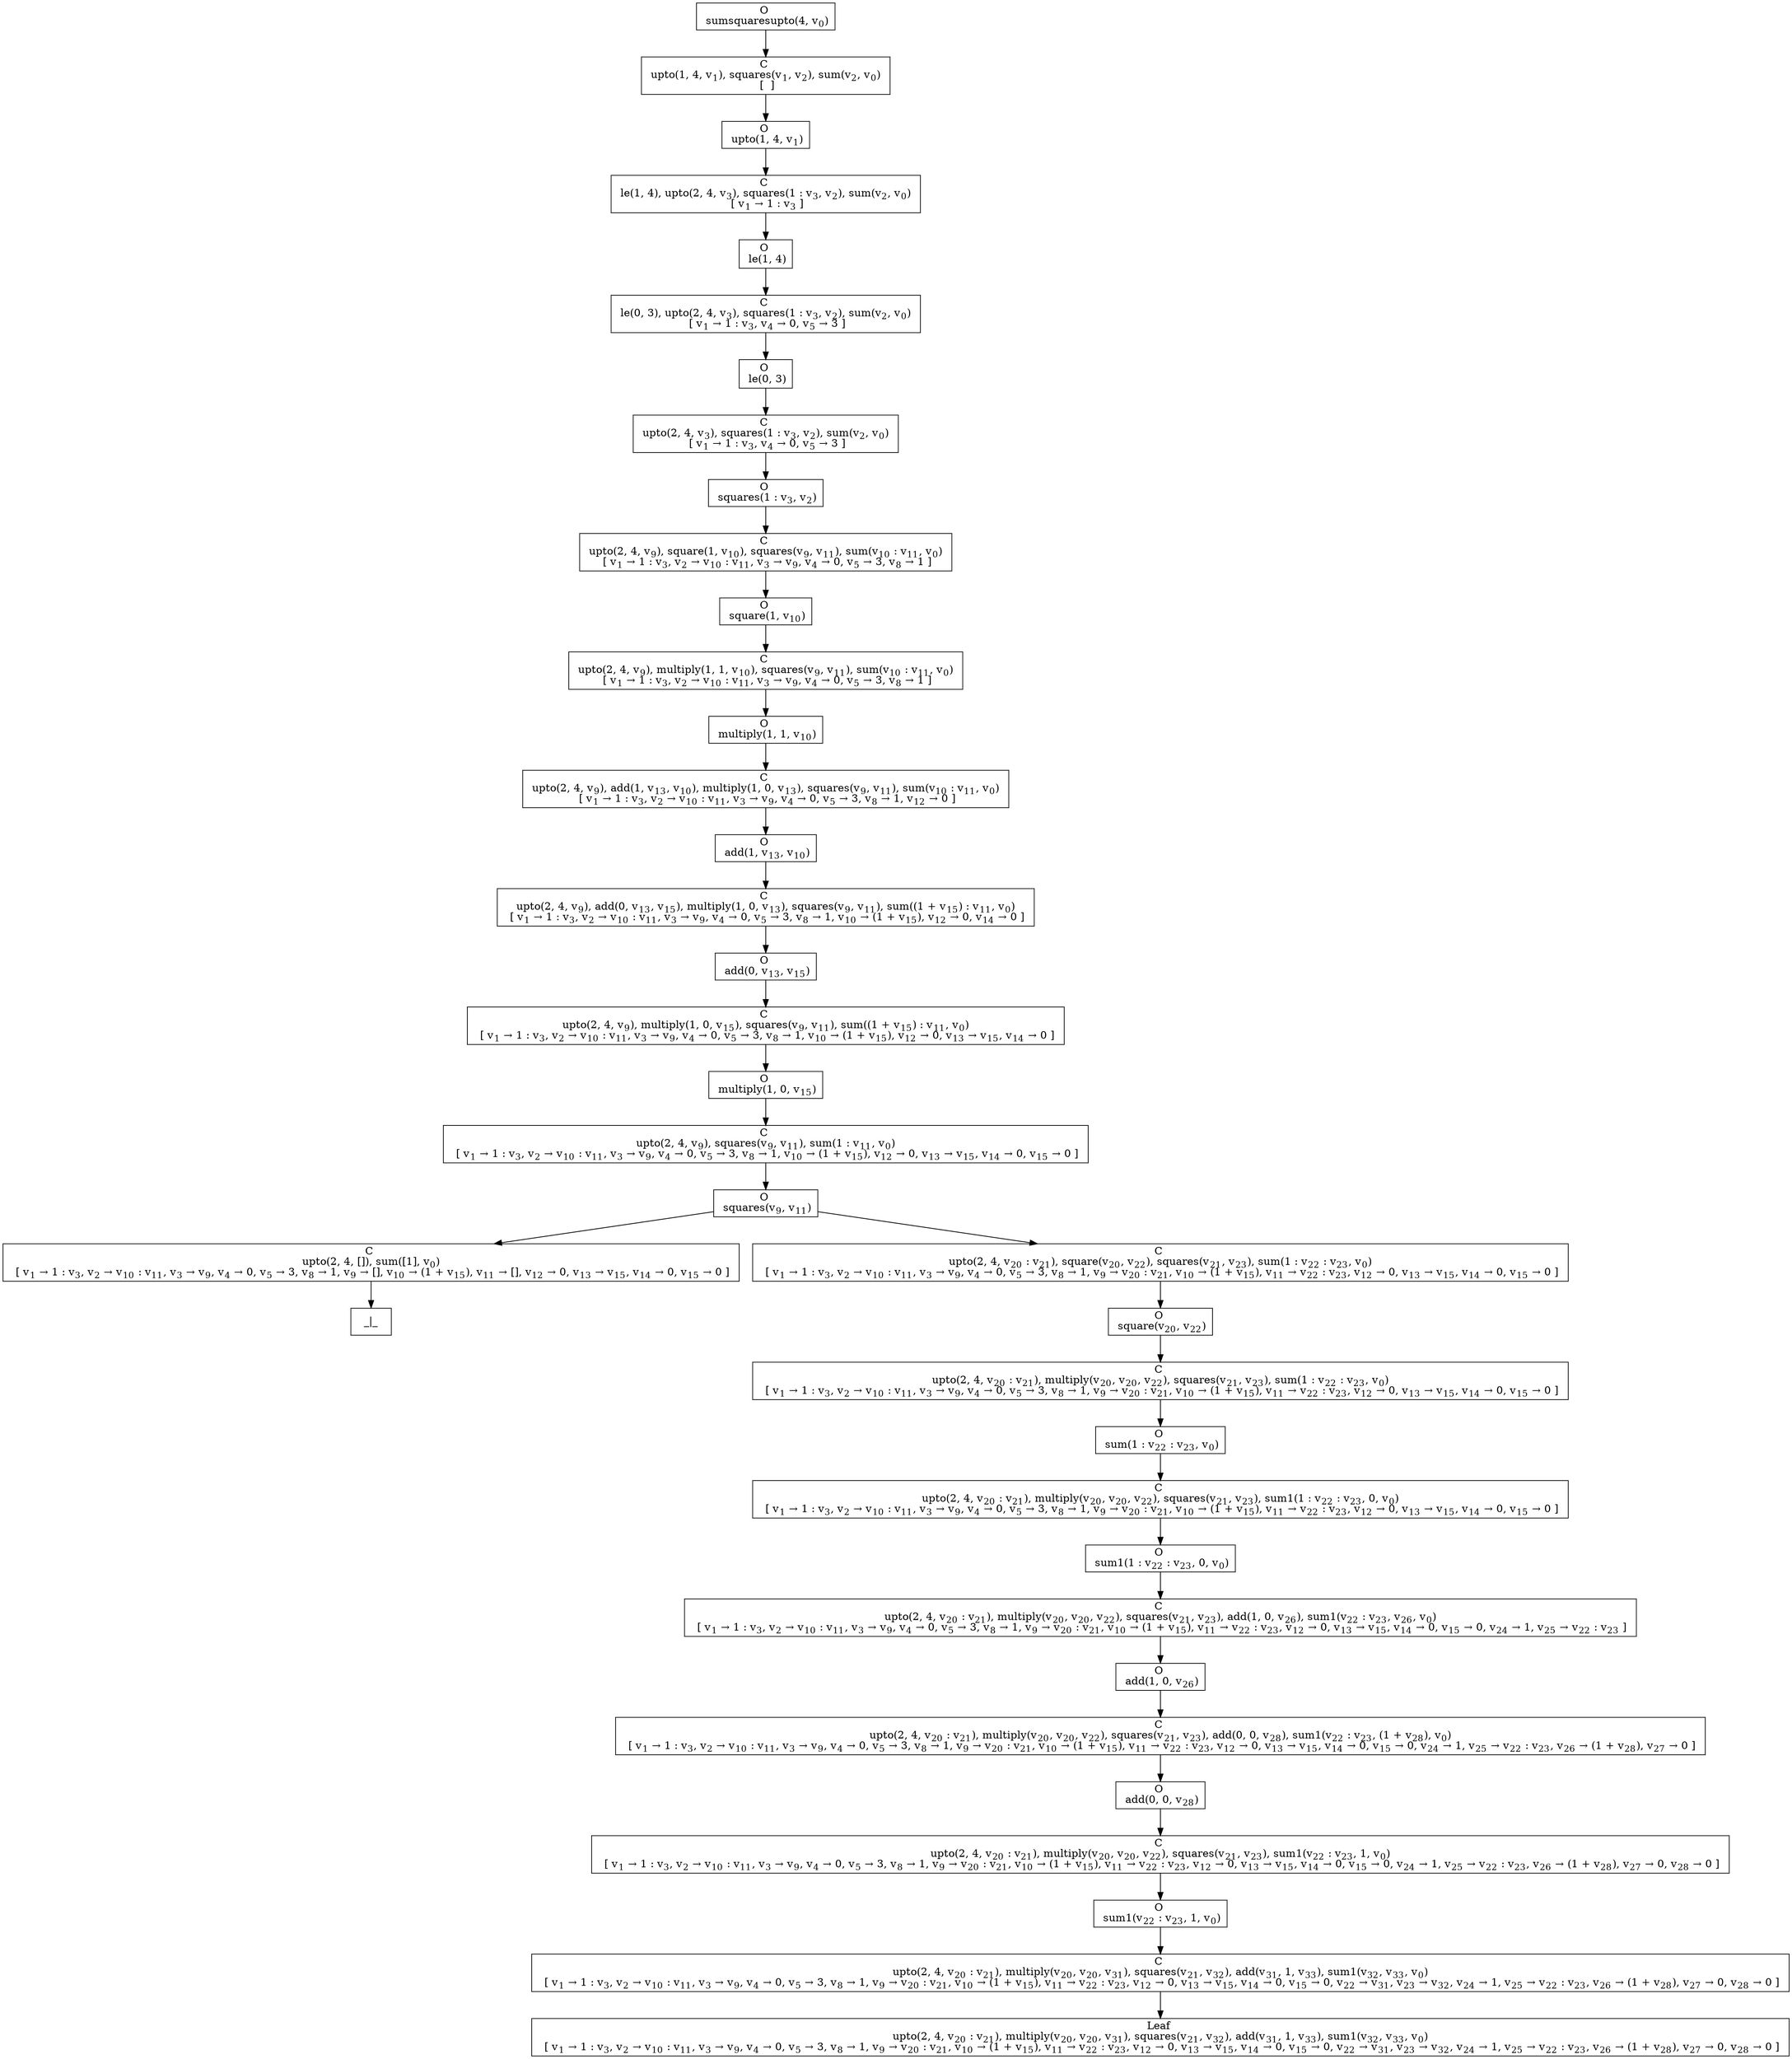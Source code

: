 digraph {
    graph [rankdir=TB
          ,bgcolor=transparent];
    node [shape=box
         ,fillcolor=white
         ,style=filled];
    0 [label=<O <BR/> sumsquaresupto(4, v<SUB>0</SUB>)>];
    1 [label=<C <BR/> upto(1, 4, v<SUB>1</SUB>), squares(v<SUB>1</SUB>, v<SUB>2</SUB>), sum(v<SUB>2</SUB>, v<SUB>0</SUB>) <BR/>  [  ] >];
    2 [label=<O <BR/> upto(1, 4, v<SUB>1</SUB>)>];
    3 [label=<C <BR/> le(1, 4), upto(2, 4, v<SUB>3</SUB>), squares(1 : v<SUB>3</SUB>, v<SUB>2</SUB>), sum(v<SUB>2</SUB>, v<SUB>0</SUB>) <BR/>  [ v<SUB>1</SUB> &rarr; 1 : v<SUB>3</SUB> ] >];
    4 [label=<O <BR/> le(1, 4)>];
    5 [label=<C <BR/> le(0, 3), upto(2, 4, v<SUB>3</SUB>), squares(1 : v<SUB>3</SUB>, v<SUB>2</SUB>), sum(v<SUB>2</SUB>, v<SUB>0</SUB>) <BR/>  [ v<SUB>1</SUB> &rarr; 1 : v<SUB>3</SUB>, v<SUB>4</SUB> &rarr; 0, v<SUB>5</SUB> &rarr; 3 ] >];
    6 [label=<O <BR/> le(0, 3)>];
    7 [label=<C <BR/> upto(2, 4, v<SUB>3</SUB>), squares(1 : v<SUB>3</SUB>, v<SUB>2</SUB>), sum(v<SUB>2</SUB>, v<SUB>0</SUB>) <BR/>  [ v<SUB>1</SUB> &rarr; 1 : v<SUB>3</SUB>, v<SUB>4</SUB> &rarr; 0, v<SUB>5</SUB> &rarr; 3 ] >];
    8 [label=<O <BR/> squares(1 : v<SUB>3</SUB>, v<SUB>2</SUB>)>];
    9 [label=<C <BR/> upto(2, 4, v<SUB>9</SUB>), square(1, v<SUB>10</SUB>), squares(v<SUB>9</SUB>, v<SUB>11</SUB>), sum(v<SUB>10</SUB> : v<SUB>11</SUB>, v<SUB>0</SUB>) <BR/>  [ v<SUB>1</SUB> &rarr; 1 : v<SUB>3</SUB>, v<SUB>2</SUB> &rarr; v<SUB>10</SUB> : v<SUB>11</SUB>, v<SUB>3</SUB> &rarr; v<SUB>9</SUB>, v<SUB>4</SUB> &rarr; 0, v<SUB>5</SUB> &rarr; 3, v<SUB>8</SUB> &rarr; 1 ] >];
    10 [label=<O <BR/> square(1, v<SUB>10</SUB>)>];
    11 [label=<C <BR/> upto(2, 4, v<SUB>9</SUB>), multiply(1, 1, v<SUB>10</SUB>), squares(v<SUB>9</SUB>, v<SUB>11</SUB>), sum(v<SUB>10</SUB> : v<SUB>11</SUB>, v<SUB>0</SUB>) <BR/>  [ v<SUB>1</SUB> &rarr; 1 : v<SUB>3</SUB>, v<SUB>2</SUB> &rarr; v<SUB>10</SUB> : v<SUB>11</SUB>, v<SUB>3</SUB> &rarr; v<SUB>9</SUB>, v<SUB>4</SUB> &rarr; 0, v<SUB>5</SUB> &rarr; 3, v<SUB>8</SUB> &rarr; 1 ] >];
    12 [label=<O <BR/> multiply(1, 1, v<SUB>10</SUB>)>];
    13 [label=<C <BR/> upto(2, 4, v<SUB>9</SUB>), add(1, v<SUB>13</SUB>, v<SUB>10</SUB>), multiply(1, 0, v<SUB>13</SUB>), squares(v<SUB>9</SUB>, v<SUB>11</SUB>), sum(v<SUB>10</SUB> : v<SUB>11</SUB>, v<SUB>0</SUB>) <BR/>  [ v<SUB>1</SUB> &rarr; 1 : v<SUB>3</SUB>, v<SUB>2</SUB> &rarr; v<SUB>10</SUB> : v<SUB>11</SUB>, v<SUB>3</SUB> &rarr; v<SUB>9</SUB>, v<SUB>4</SUB> &rarr; 0, v<SUB>5</SUB> &rarr; 3, v<SUB>8</SUB> &rarr; 1, v<SUB>12</SUB> &rarr; 0 ] >];
    14 [label=<O <BR/> add(1, v<SUB>13</SUB>, v<SUB>10</SUB>)>];
    15 [label=<C <BR/> upto(2, 4, v<SUB>9</SUB>), add(0, v<SUB>13</SUB>, v<SUB>15</SUB>), multiply(1, 0, v<SUB>13</SUB>), squares(v<SUB>9</SUB>, v<SUB>11</SUB>), sum((1 + v<SUB>15</SUB>) : v<SUB>11</SUB>, v<SUB>0</SUB>) <BR/>  [ v<SUB>1</SUB> &rarr; 1 : v<SUB>3</SUB>, v<SUB>2</SUB> &rarr; v<SUB>10</SUB> : v<SUB>11</SUB>, v<SUB>3</SUB> &rarr; v<SUB>9</SUB>, v<SUB>4</SUB> &rarr; 0, v<SUB>5</SUB> &rarr; 3, v<SUB>8</SUB> &rarr; 1, v<SUB>10</SUB> &rarr; (1 + v<SUB>15</SUB>), v<SUB>12</SUB> &rarr; 0, v<SUB>14</SUB> &rarr; 0 ] >];
    16 [label=<O <BR/> add(0, v<SUB>13</SUB>, v<SUB>15</SUB>)>];
    17 [label=<C <BR/> upto(2, 4, v<SUB>9</SUB>), multiply(1, 0, v<SUB>15</SUB>), squares(v<SUB>9</SUB>, v<SUB>11</SUB>), sum((1 + v<SUB>15</SUB>) : v<SUB>11</SUB>, v<SUB>0</SUB>) <BR/>  [ v<SUB>1</SUB> &rarr; 1 : v<SUB>3</SUB>, v<SUB>2</SUB> &rarr; v<SUB>10</SUB> : v<SUB>11</SUB>, v<SUB>3</SUB> &rarr; v<SUB>9</SUB>, v<SUB>4</SUB> &rarr; 0, v<SUB>5</SUB> &rarr; 3, v<SUB>8</SUB> &rarr; 1, v<SUB>10</SUB> &rarr; (1 + v<SUB>15</SUB>), v<SUB>12</SUB> &rarr; 0, v<SUB>13</SUB> &rarr; v<SUB>15</SUB>, v<SUB>14</SUB> &rarr; 0 ] >];
    18 [label=<O <BR/> multiply(1, 0, v<SUB>15</SUB>)>];
    19 [label=<C <BR/> upto(2, 4, v<SUB>9</SUB>), squares(v<SUB>9</SUB>, v<SUB>11</SUB>), sum(1 : v<SUB>11</SUB>, v<SUB>0</SUB>) <BR/>  [ v<SUB>1</SUB> &rarr; 1 : v<SUB>3</SUB>, v<SUB>2</SUB> &rarr; v<SUB>10</SUB> : v<SUB>11</SUB>, v<SUB>3</SUB> &rarr; v<SUB>9</SUB>, v<SUB>4</SUB> &rarr; 0, v<SUB>5</SUB> &rarr; 3, v<SUB>8</SUB> &rarr; 1, v<SUB>10</SUB> &rarr; (1 + v<SUB>15</SUB>), v<SUB>12</SUB> &rarr; 0, v<SUB>13</SUB> &rarr; v<SUB>15</SUB>, v<SUB>14</SUB> &rarr; 0, v<SUB>15</SUB> &rarr; 0 ] >];
    20 [label=<O <BR/> squares(v<SUB>9</SUB>, v<SUB>11</SUB>)>];
    21 [label=<C <BR/> upto(2, 4, []), sum([1], v<SUB>0</SUB>) <BR/>  [ v<SUB>1</SUB> &rarr; 1 : v<SUB>3</SUB>, v<SUB>2</SUB> &rarr; v<SUB>10</SUB> : v<SUB>11</SUB>, v<SUB>3</SUB> &rarr; v<SUB>9</SUB>, v<SUB>4</SUB> &rarr; 0, v<SUB>5</SUB> &rarr; 3, v<SUB>8</SUB> &rarr; 1, v<SUB>9</SUB> &rarr; [], v<SUB>10</SUB> &rarr; (1 + v<SUB>15</SUB>), v<SUB>11</SUB> &rarr; [], v<SUB>12</SUB> &rarr; 0, v<SUB>13</SUB> &rarr; v<SUB>15</SUB>, v<SUB>14</SUB> &rarr; 0, v<SUB>15</SUB> &rarr; 0 ] >];
    22 [label=<C <BR/> upto(2, 4, v<SUB>20</SUB> : v<SUB>21</SUB>), square(v<SUB>20</SUB>, v<SUB>22</SUB>), squares(v<SUB>21</SUB>, v<SUB>23</SUB>), sum(1 : v<SUB>22</SUB> : v<SUB>23</SUB>, v<SUB>0</SUB>) <BR/>  [ v<SUB>1</SUB> &rarr; 1 : v<SUB>3</SUB>, v<SUB>2</SUB> &rarr; v<SUB>10</SUB> : v<SUB>11</SUB>, v<SUB>3</SUB> &rarr; v<SUB>9</SUB>, v<SUB>4</SUB> &rarr; 0, v<SUB>5</SUB> &rarr; 3, v<SUB>8</SUB> &rarr; 1, v<SUB>9</SUB> &rarr; v<SUB>20</SUB> : v<SUB>21</SUB>, v<SUB>10</SUB> &rarr; (1 + v<SUB>15</SUB>), v<SUB>11</SUB> &rarr; v<SUB>22</SUB> : v<SUB>23</SUB>, v<SUB>12</SUB> &rarr; 0, v<SUB>13</SUB> &rarr; v<SUB>15</SUB>, v<SUB>14</SUB> &rarr; 0, v<SUB>15</SUB> &rarr; 0 ] >];
    23 [label=<_|_>];
    24 [label=<O <BR/> square(v<SUB>20</SUB>, v<SUB>22</SUB>)>];
    25 [label=<C <BR/> upto(2, 4, v<SUB>20</SUB> : v<SUB>21</SUB>), multiply(v<SUB>20</SUB>, v<SUB>20</SUB>, v<SUB>22</SUB>), squares(v<SUB>21</SUB>, v<SUB>23</SUB>), sum(1 : v<SUB>22</SUB> : v<SUB>23</SUB>, v<SUB>0</SUB>) <BR/>  [ v<SUB>1</SUB> &rarr; 1 : v<SUB>3</SUB>, v<SUB>2</SUB> &rarr; v<SUB>10</SUB> : v<SUB>11</SUB>, v<SUB>3</SUB> &rarr; v<SUB>9</SUB>, v<SUB>4</SUB> &rarr; 0, v<SUB>5</SUB> &rarr; 3, v<SUB>8</SUB> &rarr; 1, v<SUB>9</SUB> &rarr; v<SUB>20</SUB> : v<SUB>21</SUB>, v<SUB>10</SUB> &rarr; (1 + v<SUB>15</SUB>), v<SUB>11</SUB> &rarr; v<SUB>22</SUB> : v<SUB>23</SUB>, v<SUB>12</SUB> &rarr; 0, v<SUB>13</SUB> &rarr; v<SUB>15</SUB>, v<SUB>14</SUB> &rarr; 0, v<SUB>15</SUB> &rarr; 0 ] >];
    26 [label=<O <BR/> sum(1 : v<SUB>22</SUB> : v<SUB>23</SUB>, v<SUB>0</SUB>)>];
    27 [label=<C <BR/> upto(2, 4, v<SUB>20</SUB> : v<SUB>21</SUB>), multiply(v<SUB>20</SUB>, v<SUB>20</SUB>, v<SUB>22</SUB>), squares(v<SUB>21</SUB>, v<SUB>23</SUB>), sum1(1 : v<SUB>22</SUB> : v<SUB>23</SUB>, 0, v<SUB>0</SUB>) <BR/>  [ v<SUB>1</SUB> &rarr; 1 : v<SUB>3</SUB>, v<SUB>2</SUB> &rarr; v<SUB>10</SUB> : v<SUB>11</SUB>, v<SUB>3</SUB> &rarr; v<SUB>9</SUB>, v<SUB>4</SUB> &rarr; 0, v<SUB>5</SUB> &rarr; 3, v<SUB>8</SUB> &rarr; 1, v<SUB>9</SUB> &rarr; v<SUB>20</SUB> : v<SUB>21</SUB>, v<SUB>10</SUB> &rarr; (1 + v<SUB>15</SUB>), v<SUB>11</SUB> &rarr; v<SUB>22</SUB> : v<SUB>23</SUB>, v<SUB>12</SUB> &rarr; 0, v<SUB>13</SUB> &rarr; v<SUB>15</SUB>, v<SUB>14</SUB> &rarr; 0, v<SUB>15</SUB> &rarr; 0 ] >];
    28 [label=<O <BR/> sum1(1 : v<SUB>22</SUB> : v<SUB>23</SUB>, 0, v<SUB>0</SUB>)>];
    29 [label=<C <BR/> upto(2, 4, v<SUB>20</SUB> : v<SUB>21</SUB>), multiply(v<SUB>20</SUB>, v<SUB>20</SUB>, v<SUB>22</SUB>), squares(v<SUB>21</SUB>, v<SUB>23</SUB>), add(1, 0, v<SUB>26</SUB>), sum1(v<SUB>22</SUB> : v<SUB>23</SUB>, v<SUB>26</SUB>, v<SUB>0</SUB>) <BR/>  [ v<SUB>1</SUB> &rarr; 1 : v<SUB>3</SUB>, v<SUB>2</SUB> &rarr; v<SUB>10</SUB> : v<SUB>11</SUB>, v<SUB>3</SUB> &rarr; v<SUB>9</SUB>, v<SUB>4</SUB> &rarr; 0, v<SUB>5</SUB> &rarr; 3, v<SUB>8</SUB> &rarr; 1, v<SUB>9</SUB> &rarr; v<SUB>20</SUB> : v<SUB>21</SUB>, v<SUB>10</SUB> &rarr; (1 + v<SUB>15</SUB>), v<SUB>11</SUB> &rarr; v<SUB>22</SUB> : v<SUB>23</SUB>, v<SUB>12</SUB> &rarr; 0, v<SUB>13</SUB> &rarr; v<SUB>15</SUB>, v<SUB>14</SUB> &rarr; 0, v<SUB>15</SUB> &rarr; 0, v<SUB>24</SUB> &rarr; 1, v<SUB>25</SUB> &rarr; v<SUB>22</SUB> : v<SUB>23</SUB> ] >];
    30 [label=<O <BR/> add(1, 0, v<SUB>26</SUB>)>];
    31 [label=<C <BR/> upto(2, 4, v<SUB>20</SUB> : v<SUB>21</SUB>), multiply(v<SUB>20</SUB>, v<SUB>20</SUB>, v<SUB>22</SUB>), squares(v<SUB>21</SUB>, v<SUB>23</SUB>), add(0, 0, v<SUB>28</SUB>), sum1(v<SUB>22</SUB> : v<SUB>23</SUB>, (1 + v<SUB>28</SUB>), v<SUB>0</SUB>) <BR/>  [ v<SUB>1</SUB> &rarr; 1 : v<SUB>3</SUB>, v<SUB>2</SUB> &rarr; v<SUB>10</SUB> : v<SUB>11</SUB>, v<SUB>3</SUB> &rarr; v<SUB>9</SUB>, v<SUB>4</SUB> &rarr; 0, v<SUB>5</SUB> &rarr; 3, v<SUB>8</SUB> &rarr; 1, v<SUB>9</SUB> &rarr; v<SUB>20</SUB> : v<SUB>21</SUB>, v<SUB>10</SUB> &rarr; (1 + v<SUB>15</SUB>), v<SUB>11</SUB> &rarr; v<SUB>22</SUB> : v<SUB>23</SUB>, v<SUB>12</SUB> &rarr; 0, v<SUB>13</SUB> &rarr; v<SUB>15</SUB>, v<SUB>14</SUB> &rarr; 0, v<SUB>15</SUB> &rarr; 0, v<SUB>24</SUB> &rarr; 1, v<SUB>25</SUB> &rarr; v<SUB>22</SUB> : v<SUB>23</SUB>, v<SUB>26</SUB> &rarr; (1 + v<SUB>28</SUB>), v<SUB>27</SUB> &rarr; 0 ] >];
    32 [label=<O <BR/> add(0, 0, v<SUB>28</SUB>)>];
    33 [label=<C <BR/> upto(2, 4, v<SUB>20</SUB> : v<SUB>21</SUB>), multiply(v<SUB>20</SUB>, v<SUB>20</SUB>, v<SUB>22</SUB>), squares(v<SUB>21</SUB>, v<SUB>23</SUB>), sum1(v<SUB>22</SUB> : v<SUB>23</SUB>, 1, v<SUB>0</SUB>) <BR/>  [ v<SUB>1</SUB> &rarr; 1 : v<SUB>3</SUB>, v<SUB>2</SUB> &rarr; v<SUB>10</SUB> : v<SUB>11</SUB>, v<SUB>3</SUB> &rarr; v<SUB>9</SUB>, v<SUB>4</SUB> &rarr; 0, v<SUB>5</SUB> &rarr; 3, v<SUB>8</SUB> &rarr; 1, v<SUB>9</SUB> &rarr; v<SUB>20</SUB> : v<SUB>21</SUB>, v<SUB>10</SUB> &rarr; (1 + v<SUB>15</SUB>), v<SUB>11</SUB> &rarr; v<SUB>22</SUB> : v<SUB>23</SUB>, v<SUB>12</SUB> &rarr; 0, v<SUB>13</SUB> &rarr; v<SUB>15</SUB>, v<SUB>14</SUB> &rarr; 0, v<SUB>15</SUB> &rarr; 0, v<SUB>24</SUB> &rarr; 1, v<SUB>25</SUB> &rarr; v<SUB>22</SUB> : v<SUB>23</SUB>, v<SUB>26</SUB> &rarr; (1 + v<SUB>28</SUB>), v<SUB>27</SUB> &rarr; 0, v<SUB>28</SUB> &rarr; 0 ] >];
    34 [label=<O <BR/> sum1(v<SUB>22</SUB> : v<SUB>23</SUB>, 1, v<SUB>0</SUB>)>];
    35 [label=<C <BR/> upto(2, 4, v<SUB>20</SUB> : v<SUB>21</SUB>), multiply(v<SUB>20</SUB>, v<SUB>20</SUB>, v<SUB>31</SUB>), squares(v<SUB>21</SUB>, v<SUB>32</SUB>), add(v<SUB>31</SUB>, 1, v<SUB>33</SUB>), sum1(v<SUB>32</SUB>, v<SUB>33</SUB>, v<SUB>0</SUB>) <BR/>  [ v<SUB>1</SUB> &rarr; 1 : v<SUB>3</SUB>, v<SUB>2</SUB> &rarr; v<SUB>10</SUB> : v<SUB>11</SUB>, v<SUB>3</SUB> &rarr; v<SUB>9</SUB>, v<SUB>4</SUB> &rarr; 0, v<SUB>5</SUB> &rarr; 3, v<SUB>8</SUB> &rarr; 1, v<SUB>9</SUB> &rarr; v<SUB>20</SUB> : v<SUB>21</SUB>, v<SUB>10</SUB> &rarr; (1 + v<SUB>15</SUB>), v<SUB>11</SUB> &rarr; v<SUB>22</SUB> : v<SUB>23</SUB>, v<SUB>12</SUB> &rarr; 0, v<SUB>13</SUB> &rarr; v<SUB>15</SUB>, v<SUB>14</SUB> &rarr; 0, v<SUB>15</SUB> &rarr; 0, v<SUB>22</SUB> &rarr; v<SUB>31</SUB>, v<SUB>23</SUB> &rarr; v<SUB>32</SUB>, v<SUB>24</SUB> &rarr; 1, v<SUB>25</SUB> &rarr; v<SUB>22</SUB> : v<SUB>23</SUB>, v<SUB>26</SUB> &rarr; (1 + v<SUB>28</SUB>), v<SUB>27</SUB> &rarr; 0, v<SUB>28</SUB> &rarr; 0 ] >];
    36 [label=<Leaf <BR/> upto(2, 4, v<SUB>20</SUB> : v<SUB>21</SUB>), multiply(v<SUB>20</SUB>, v<SUB>20</SUB>, v<SUB>31</SUB>), squares(v<SUB>21</SUB>, v<SUB>32</SUB>), add(v<SUB>31</SUB>, 1, v<SUB>33</SUB>), sum1(v<SUB>32</SUB>, v<SUB>33</SUB>, v<SUB>0</SUB>) <BR/>  [ v<SUB>1</SUB> &rarr; 1 : v<SUB>3</SUB>, v<SUB>2</SUB> &rarr; v<SUB>10</SUB> : v<SUB>11</SUB>, v<SUB>3</SUB> &rarr; v<SUB>9</SUB>, v<SUB>4</SUB> &rarr; 0, v<SUB>5</SUB> &rarr; 3, v<SUB>8</SUB> &rarr; 1, v<SUB>9</SUB> &rarr; v<SUB>20</SUB> : v<SUB>21</SUB>, v<SUB>10</SUB> &rarr; (1 + v<SUB>15</SUB>), v<SUB>11</SUB> &rarr; v<SUB>22</SUB> : v<SUB>23</SUB>, v<SUB>12</SUB> &rarr; 0, v<SUB>13</SUB> &rarr; v<SUB>15</SUB>, v<SUB>14</SUB> &rarr; 0, v<SUB>15</SUB> &rarr; 0, v<SUB>22</SUB> &rarr; v<SUB>31</SUB>, v<SUB>23</SUB> &rarr; v<SUB>32</SUB>, v<SUB>24</SUB> &rarr; 1, v<SUB>25</SUB> &rarr; v<SUB>22</SUB> : v<SUB>23</SUB>, v<SUB>26</SUB> &rarr; (1 + v<SUB>28</SUB>), v<SUB>27</SUB> &rarr; 0, v<SUB>28</SUB> &rarr; 0 ] >];
    0 -> 1 [label=""];
    1 -> 2 [label=""];
    2 -> 3 [label=""];
    3 -> 4 [label=""];
    4 -> 5 [label=""];
    5 -> 6 [label=""];
    6 -> 7 [label=""];
    7 -> 8 [label=""];
    8 -> 9 [label=""];
    9 -> 10 [label=""];
    10 -> 11 [label=""];
    11 -> 12 [label=""];
    12 -> 13 [label=""];
    13 -> 14 [label=""];
    14 -> 15 [label=""];
    15 -> 16 [label=""];
    16 -> 17 [label=""];
    17 -> 18 [label=""];
    18 -> 19 [label=""];
    19 -> 20 [label=""];
    20 -> 21 [label=""];
    20 -> 22 [label=""];
    21 -> 23 [label=""];
    22 -> 24 [label=""];
    24 -> 25 [label=""];
    25 -> 26 [label=""];
    26 -> 27 [label=""];
    27 -> 28 [label=""];
    28 -> 29 [label=""];
    29 -> 30 [label=""];
    30 -> 31 [label=""];
    31 -> 32 [label=""];
    32 -> 33 [label=""];
    33 -> 34 [label=""];
    34 -> 35 [label=""];
    35 -> 36 [label=""];
}